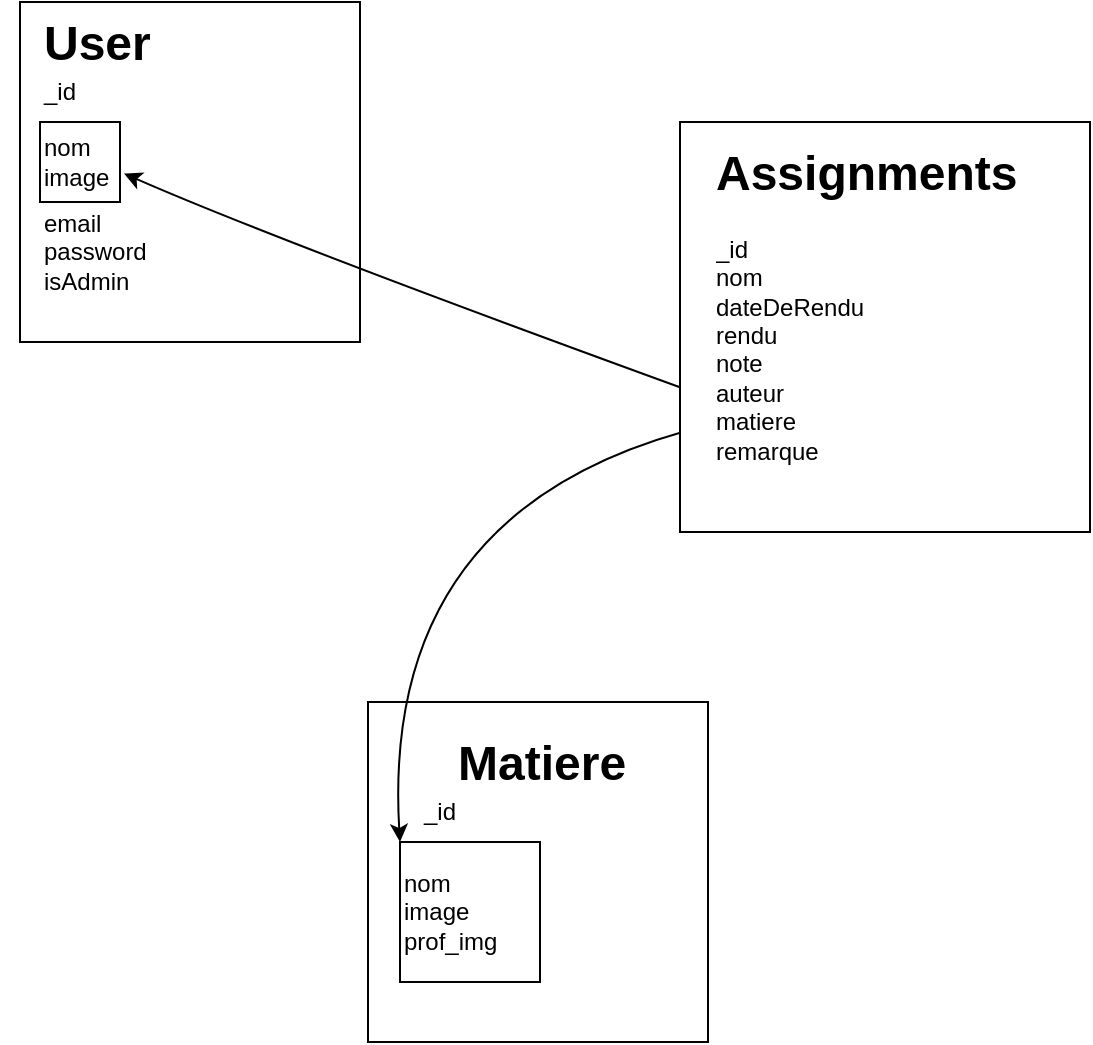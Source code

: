 <mxfile version="24.2.5" type="github">
  <diagram name="Page-1" id="yJ9N6G94-K12cA6Jfpaq">
    <mxGraphModel dx="1615" dy="815" grid="1" gridSize="10" guides="1" tooltips="1" connect="1" arrows="1" fold="1" page="1" pageScale="1" pageWidth="827" pageHeight="1169" math="0" shadow="0">
      <root>
        <mxCell id="0" />
        <mxCell id="1" parent="0" />
        <mxCell id="9UjXfviCjI1hpt9mEgxB-17" value="" style="whiteSpace=wrap;html=1;aspect=fixed;" vertex="1" parent="1">
          <mxGeometry x="40" y="100" width="170" height="170" as="geometry" />
        </mxCell>
        <mxCell id="9UjXfviCjI1hpt9mEgxB-5" value="&lt;blockquote style=&quot;margin: 0 0 0 40px; border: none; padding: 0px;&quot;&gt;&lt;/blockquote&gt;&lt;span style=&quot;background-color: initial;&quot;&gt;nom&lt;/span&gt;&lt;br&gt;&lt;div&gt;image&lt;/div&gt;" style="whiteSpace=wrap;html=1;aspect=fixed;align=left;" vertex="1" parent="1">
          <mxGeometry x="50" y="160" width="40" height="40" as="geometry" />
        </mxCell>
        <mxCell id="9UjXfviCjI1hpt9mEgxB-9" value="" style="curved=1;endArrow=classic;html=1;rounded=0;exitX=-0.013;exitY=0.68;exitDx=0;exitDy=0;exitPerimeter=0;entryX=1.05;entryY=0.644;entryDx=0;entryDy=0;entryPerimeter=0;" edge="1" parent="1" source="9UjXfviCjI1hpt9mEgxB-2" target="9UjXfviCjI1hpt9mEgxB-5">
          <mxGeometry width="50" height="50" relative="1" as="geometry">
            <mxPoint x="120" y="220" as="sourcePoint" />
            <mxPoint x="170" y="170" as="targetPoint" />
            <Array as="points">
              <mxPoint x="170" y="220" />
            </Array>
          </mxGeometry>
        </mxCell>
        <mxCell id="9UjXfviCjI1hpt9mEgxB-12" value="" style="whiteSpace=wrap;html=1;aspect=fixed;" vertex="1" parent="1">
          <mxGeometry x="214" y="450" width="170" height="170" as="geometry" />
        </mxCell>
        <mxCell id="9UjXfviCjI1hpt9mEgxB-10" value="nom&lt;blockquote style=&quot;margin: 0 0 0 40px; border: none; padding: 0px;&quot;&gt;&lt;/blockquote&gt;&lt;div&gt;image&lt;br&gt;&lt;/div&gt;&lt;div&gt;prof_img&lt;br&gt;&lt;/div&gt;" style="whiteSpace=wrap;html=1;aspect=fixed;align=left;" vertex="1" parent="1">
          <mxGeometry x="230" y="520" width="70" height="70" as="geometry" />
        </mxCell>
        <mxCell id="9UjXfviCjI1hpt9mEgxB-11" value="" style="curved=1;endArrow=classic;html=1;rounded=0;exitX=0;exitY=0.75;exitDx=0;exitDy=0;entryX=0;entryY=0;entryDx=0;entryDy=0;" edge="1" parent="1" source="9UjXfviCjI1hpt9mEgxB-2" target="9UjXfviCjI1hpt9mEgxB-10">
          <mxGeometry width="50" height="50" relative="1" as="geometry">
            <mxPoint x="220" y="400" as="sourcePoint" />
            <mxPoint x="270" y="350" as="targetPoint" />
            <Array as="points">
              <mxPoint x="220" y="350" />
            </Array>
          </mxGeometry>
        </mxCell>
        <mxCell id="9UjXfviCjI1hpt9mEgxB-13" value="&lt;h1 style=&quot;margin-top: 0px;&quot;&gt;Matiere&lt;/h1&gt;&lt;p&gt;.&lt;/p&gt;" style="text;html=1;whiteSpace=wrap;overflow=hidden;rounded=0;" vertex="1" parent="1">
          <mxGeometry x="256.5" y="460" width="180" height="40" as="geometry" />
        </mxCell>
        <mxCell id="9UjXfviCjI1hpt9mEgxB-14" value="" style="group" vertex="1" connectable="0" parent="1">
          <mxGeometry x="370" y="160" width="205" height="205" as="geometry" />
        </mxCell>
        <mxCell id="9UjXfviCjI1hpt9mEgxB-1" value="&lt;blockquote style=&quot;margin: 0 0 0 40px; border: none; padding: 0px;&quot;&gt;&lt;div style=&quot;&quot;&gt;&lt;br&gt;&lt;/div&gt;&lt;/blockquote&gt;" style="whiteSpace=wrap;html=1;aspect=fixed;align=left;" vertex="1" parent="9UjXfviCjI1hpt9mEgxB-14">
          <mxGeometry width="205" height="205" as="geometry" />
        </mxCell>
        <mxCell id="9UjXfviCjI1hpt9mEgxB-2" value="&lt;h1 style=&quot;margin-top: 0px;&quot;&gt;Assignments&lt;/h1&gt;&lt;blockquote style=&quot;margin: 0px 0px 0px 40px; border: none; padding: 0px;&quot;&gt;&lt;/blockquote&gt;&lt;span style=&quot;background-color: initial;&quot;&gt;_id&lt;/span&gt;&lt;br&gt;&lt;blockquote style=&quot;margin: 0px 0px 0px 40px; border: none; padding: 0px;&quot;&gt;&lt;/blockquote&gt;&lt;span style=&quot;background-color: initial;&quot;&gt;nom&lt;/span&gt;&lt;br&gt;&lt;blockquote style=&quot;margin: 0px 0px 0px 40px; border: none; padding: 0px;&quot;&gt;&lt;/blockquote&gt;&lt;span style=&quot;background-color: initial;&quot;&gt;dateDeRendu&lt;/span&gt;&lt;br&gt;&lt;blockquote style=&quot;margin: 0px 0px 0px 40px; border: none; padding: 0px;&quot;&gt;&lt;/blockquote&gt;&lt;span style=&quot;background-color: initial;&quot;&gt;rendu&lt;/span&gt;&lt;br&gt;&lt;span style=&quot;background-color: initial;&quot;&gt;note&lt;/span&gt;&lt;div&gt;auteur&lt;/div&gt;&lt;div&gt;matiere&lt;br&gt;&lt;div&gt;&lt;div&gt;remarque&lt;br&gt;&lt;/div&gt;&lt;/div&gt;&lt;/div&gt;" style="text;html=1;whiteSpace=wrap;overflow=hidden;rounded=0;" vertex="1" parent="9UjXfviCjI1hpt9mEgxB-14">
          <mxGeometry x="16" y="5" width="180" height="195" as="geometry" />
        </mxCell>
        <mxCell id="9UjXfviCjI1hpt9mEgxB-18" value="&lt;h1 style=&quot;margin-top: 0px;&quot;&gt;User&lt;/h1&gt;" style="text;html=1;whiteSpace=wrap;overflow=hidden;rounded=0;" vertex="1" parent="1">
          <mxGeometry x="50" y="100" width="120" height="40" as="geometry" />
        </mxCell>
        <mxCell id="9UjXfviCjI1hpt9mEgxB-20" value="email&lt;div&gt;password&lt;/div&gt;&lt;div&gt;isAdmin&lt;/div&gt;" style="text;html=1;align=left;verticalAlign=middle;whiteSpace=wrap;rounded=0;" vertex="1" parent="1">
          <mxGeometry x="50" y="210" width="60" height="30" as="geometry" />
        </mxCell>
        <mxCell id="9UjXfviCjI1hpt9mEgxB-21" value="_id" style="text;html=1;align=center;verticalAlign=middle;whiteSpace=wrap;rounded=0;" vertex="1" parent="1">
          <mxGeometry x="30" y="130" width="60" height="30" as="geometry" />
        </mxCell>
        <mxCell id="9UjXfviCjI1hpt9mEgxB-22" value="_id" style="text;html=1;align=center;verticalAlign=middle;whiteSpace=wrap;rounded=0;" vertex="1" parent="1">
          <mxGeometry x="220" y="490" width="60" height="30" as="geometry" />
        </mxCell>
      </root>
    </mxGraphModel>
  </diagram>
</mxfile>
